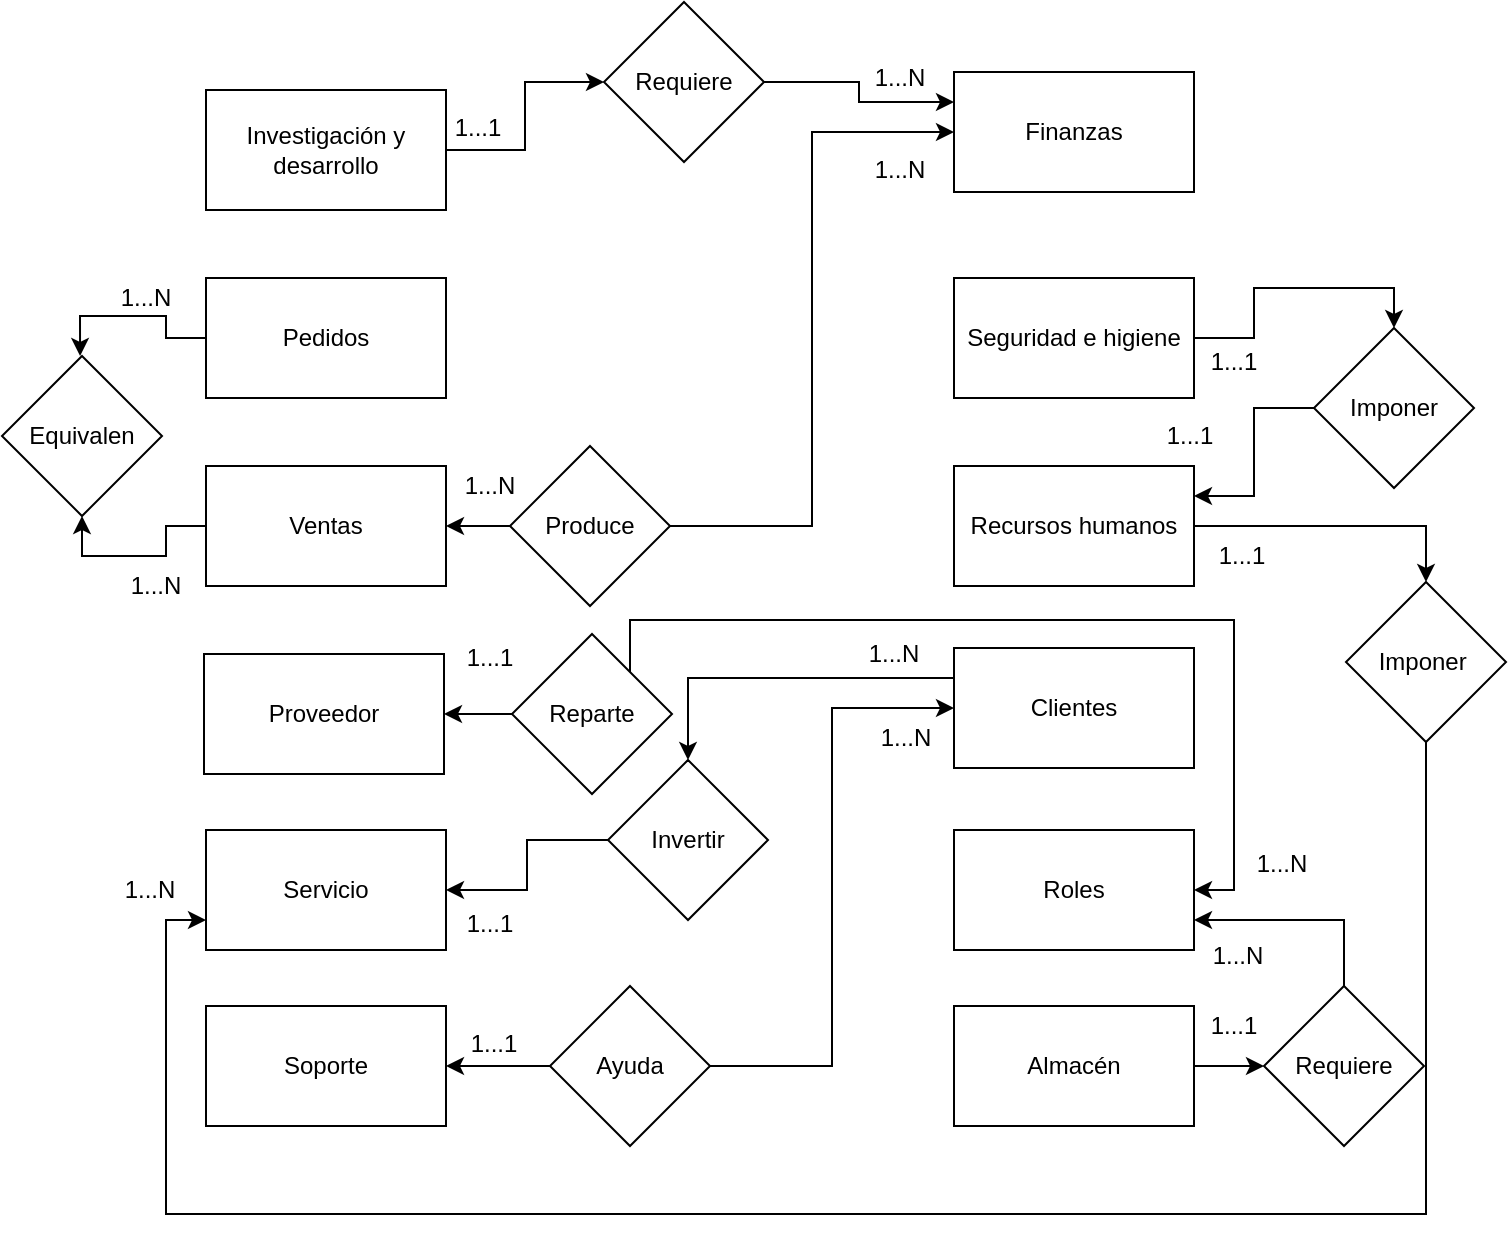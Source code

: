 <mxfile version="24.8.4">
  <diagram name="Página-1" id="Z0EjMtKeNHE4B5be9rgi">
    <mxGraphModel dx="2474" dy="1146" grid="0" gridSize="10" guides="1" tooltips="1" connect="1" arrows="1" fold="1" page="0" pageScale="1" pageWidth="827" pageHeight="1169" math="0" shadow="0">
      <root>
        <mxCell id="0" />
        <mxCell id="1" parent="0" />
        <mxCell id="jazVAWqanvkSrszFiPk0-11" style="edgeStyle=orthogonalEdgeStyle;rounded=0;orthogonalLoop=1;jettySize=auto;html=1;exitX=1;exitY=0.5;exitDx=0;exitDy=0;entryX=0;entryY=0.5;entryDx=0;entryDy=0;" edge="1" parent="1" source="A_3oXMYBXFG87ShGA-KE-1" target="jazVAWqanvkSrszFiPk0-10">
          <mxGeometry relative="1" as="geometry" />
        </mxCell>
        <mxCell id="A_3oXMYBXFG87ShGA-KE-1" value="Investigación y desarrollo" style="rounded=0;whiteSpace=wrap;html=1;" parent="1" vertex="1">
          <mxGeometry x="-457" y="-8" width="120" height="60" as="geometry" />
        </mxCell>
        <mxCell id="A_3oXMYBXFG87ShGA-KE-2" value="Pedidos" style="rounded=0;whiteSpace=wrap;html=1;" parent="1" vertex="1">
          <mxGeometry x="-457" y="86" width="120" height="60" as="geometry" />
        </mxCell>
        <mxCell id="gKCFeulcBhqecy7oDubD-19" style="edgeStyle=orthogonalEdgeStyle;rounded=0;orthogonalLoop=1;jettySize=auto;html=1;exitX=0;exitY=0.5;exitDx=0;exitDy=0;entryX=0.5;entryY=1;entryDx=0;entryDy=0;" parent="1" source="A_3oXMYBXFG87ShGA-KE-3" target="gKCFeulcBhqecy7oDubD-17" edge="1">
          <mxGeometry relative="1" as="geometry" />
        </mxCell>
        <mxCell id="A_3oXMYBXFG87ShGA-KE-3" value="Ventas" style="rounded=0;whiteSpace=wrap;html=1;" parent="1" vertex="1">
          <mxGeometry x="-457" y="180" width="120" height="60" as="geometry" />
        </mxCell>
        <mxCell id="A_3oXMYBXFG87ShGA-KE-4" value="Proveedor" style="rounded=0;whiteSpace=wrap;html=1;" parent="1" vertex="1">
          <mxGeometry x="-458" y="274" width="120" height="60" as="geometry" />
        </mxCell>
        <mxCell id="A_3oXMYBXFG87ShGA-KE-5" value="Servicio" style="rounded=0;whiteSpace=wrap;html=1;" parent="1" vertex="1">
          <mxGeometry x="-457" y="362" width="120" height="60" as="geometry" />
        </mxCell>
        <mxCell id="A_3oXMYBXFG87ShGA-KE-6" value="Soporte" style="rounded=0;whiteSpace=wrap;html=1;" parent="1" vertex="1">
          <mxGeometry x="-457" y="450" width="120" height="60" as="geometry" />
        </mxCell>
        <mxCell id="A_3oXMYBXFG87ShGA-KE-7" value="Finanzas" style="rounded=0;whiteSpace=wrap;html=1;" parent="1" vertex="1">
          <mxGeometry x="-83" y="-17" width="120" height="60" as="geometry" />
        </mxCell>
        <mxCell id="jazVAWqanvkSrszFiPk0-15" style="edgeStyle=orthogonalEdgeStyle;rounded=0;orthogonalLoop=1;jettySize=auto;html=1;exitX=1;exitY=0.5;exitDx=0;exitDy=0;entryX=0.5;entryY=0;entryDx=0;entryDy=0;" edge="1" parent="1" source="gKCFeulcBhqecy7oDubD-1" target="jazVAWqanvkSrszFiPk0-13">
          <mxGeometry relative="1" as="geometry" />
        </mxCell>
        <mxCell id="gKCFeulcBhqecy7oDubD-1" value="Seguridad e higiene" style="rounded=0;whiteSpace=wrap;html=1;" parent="1" vertex="1">
          <mxGeometry x="-83" y="86" width="120" height="60" as="geometry" />
        </mxCell>
        <mxCell id="jazVAWqanvkSrszFiPk0-5" style="edgeStyle=orthogonalEdgeStyle;rounded=0;orthogonalLoop=1;jettySize=auto;html=1;exitX=1;exitY=0.5;exitDx=0;exitDy=0;entryX=0.5;entryY=0;entryDx=0;entryDy=0;" edge="1" parent="1" source="gKCFeulcBhqecy7oDubD-2" target="jazVAWqanvkSrszFiPk0-4">
          <mxGeometry relative="1" as="geometry" />
        </mxCell>
        <mxCell id="gKCFeulcBhqecy7oDubD-2" value="Recursos humanos" style="rounded=0;whiteSpace=wrap;html=1;" parent="1" vertex="1">
          <mxGeometry x="-83" y="180" width="120" height="60" as="geometry" />
        </mxCell>
        <mxCell id="jazVAWqanvkSrszFiPk0-2" style="edgeStyle=orthogonalEdgeStyle;rounded=0;orthogonalLoop=1;jettySize=auto;html=1;exitX=0;exitY=0.25;exitDx=0;exitDy=0;entryX=0.5;entryY=0;entryDx=0;entryDy=0;" edge="1" parent="1" source="gKCFeulcBhqecy7oDubD-3" target="jazVAWqanvkSrszFiPk0-1">
          <mxGeometry relative="1" as="geometry" />
        </mxCell>
        <mxCell id="gKCFeulcBhqecy7oDubD-3" value="Clientes" style="rounded=0;whiteSpace=wrap;html=1;" parent="1" vertex="1">
          <mxGeometry x="-83" y="271" width="120" height="60" as="geometry" />
        </mxCell>
        <mxCell id="gKCFeulcBhqecy7oDubD-4" value="Roles" style="rounded=0;whiteSpace=wrap;html=1;" parent="1" vertex="1">
          <mxGeometry x="-83" y="362" width="120" height="60" as="geometry" />
        </mxCell>
        <mxCell id="jazVAWqanvkSrszFiPk0-19" style="edgeStyle=orthogonalEdgeStyle;rounded=0;orthogonalLoop=1;jettySize=auto;html=1;exitX=1;exitY=0.5;exitDx=0;exitDy=0;entryX=0;entryY=0.5;entryDx=0;entryDy=0;" edge="1" parent="1" source="gKCFeulcBhqecy7oDubD-5" target="jazVAWqanvkSrszFiPk0-16">
          <mxGeometry relative="1" as="geometry" />
        </mxCell>
        <mxCell id="gKCFeulcBhqecy7oDubD-5" value="Almacén" style="rounded=0;whiteSpace=wrap;html=1;" parent="1" vertex="1">
          <mxGeometry x="-83" y="450" width="120" height="60" as="geometry" />
        </mxCell>
        <mxCell id="gKCFeulcBhqecy7oDubD-7" style="edgeStyle=orthogonalEdgeStyle;rounded=0;orthogonalLoop=1;jettySize=auto;html=1;exitX=1;exitY=0.5;exitDx=0;exitDy=0;entryX=0;entryY=0.5;entryDx=0;entryDy=0;" parent="1" source="gKCFeulcBhqecy7oDubD-6" target="gKCFeulcBhqecy7oDubD-3" edge="1">
          <mxGeometry relative="1" as="geometry" />
        </mxCell>
        <mxCell id="gKCFeulcBhqecy7oDubD-8" style="edgeStyle=orthogonalEdgeStyle;rounded=0;orthogonalLoop=1;jettySize=auto;html=1;exitX=0;exitY=0.5;exitDx=0;exitDy=0;entryX=1;entryY=0.5;entryDx=0;entryDy=0;" parent="1" source="gKCFeulcBhqecy7oDubD-6" target="A_3oXMYBXFG87ShGA-KE-6" edge="1">
          <mxGeometry relative="1" as="geometry" />
        </mxCell>
        <mxCell id="gKCFeulcBhqecy7oDubD-6" value="Ayuda" style="rhombus;whiteSpace=wrap;html=1;" parent="1" vertex="1">
          <mxGeometry x="-285" y="440" width="80" height="80" as="geometry" />
        </mxCell>
        <mxCell id="gKCFeulcBhqecy7oDubD-16" style="edgeStyle=orthogonalEdgeStyle;rounded=0;orthogonalLoop=1;jettySize=auto;html=1;exitX=1;exitY=0.5;exitDx=0;exitDy=0;entryX=1;entryY=0.5;entryDx=0;entryDy=0;" parent="1" source="gKCFeulcBhqecy7oDubD-9" target="gKCFeulcBhqecy7oDubD-4" edge="1">
          <mxGeometry relative="1" as="geometry">
            <Array as="points">
              <mxPoint x="-245" y="257" />
              <mxPoint x="57" y="257" />
              <mxPoint x="57" y="392" />
            </Array>
          </mxGeometry>
        </mxCell>
        <mxCell id="jazVAWqanvkSrszFiPk0-21" style="edgeStyle=orthogonalEdgeStyle;rounded=0;orthogonalLoop=1;jettySize=auto;html=1;exitX=0;exitY=0.5;exitDx=0;exitDy=0;entryX=1;entryY=0.5;entryDx=0;entryDy=0;" edge="1" parent="1" source="gKCFeulcBhqecy7oDubD-9" target="A_3oXMYBXFG87ShGA-KE-4">
          <mxGeometry relative="1" as="geometry" />
        </mxCell>
        <mxCell id="gKCFeulcBhqecy7oDubD-9" value="Reparte" style="rhombus;whiteSpace=wrap;html=1;" parent="1" vertex="1">
          <mxGeometry x="-304" y="264" width="80" height="80" as="geometry" />
        </mxCell>
        <mxCell id="gKCFeulcBhqecy7oDubD-13" style="edgeStyle=orthogonalEdgeStyle;rounded=0;orthogonalLoop=1;jettySize=auto;html=1;exitX=1;exitY=0.5;exitDx=0;exitDy=0;entryX=0;entryY=0.5;entryDx=0;entryDy=0;" parent="1" source="gKCFeulcBhqecy7oDubD-12" target="A_3oXMYBXFG87ShGA-KE-7" edge="1">
          <mxGeometry relative="1" as="geometry" />
        </mxCell>
        <mxCell id="gKCFeulcBhqecy7oDubD-14" style="edgeStyle=orthogonalEdgeStyle;rounded=0;orthogonalLoop=1;jettySize=auto;html=1;exitX=0;exitY=0.5;exitDx=0;exitDy=0;entryX=1;entryY=0.5;entryDx=0;entryDy=0;" parent="1" source="gKCFeulcBhqecy7oDubD-12" target="A_3oXMYBXFG87ShGA-KE-3" edge="1">
          <mxGeometry relative="1" as="geometry" />
        </mxCell>
        <mxCell id="gKCFeulcBhqecy7oDubD-12" value="Produce" style="rhombus;whiteSpace=wrap;html=1;" parent="1" vertex="1">
          <mxGeometry x="-305" y="170" width="80" height="80" as="geometry" />
        </mxCell>
        <mxCell id="gKCFeulcBhqecy7oDubD-17" value="Equivalen" style="rhombus;whiteSpace=wrap;html=1;" parent="1" vertex="1">
          <mxGeometry x="-559" y="125" width="80" height="80" as="geometry" />
        </mxCell>
        <mxCell id="jazVAWqanvkSrszFiPk0-3" style="edgeStyle=orthogonalEdgeStyle;rounded=0;orthogonalLoop=1;jettySize=auto;html=1;exitX=0;exitY=0.5;exitDx=0;exitDy=0;entryX=1;entryY=0.5;entryDx=0;entryDy=0;" edge="1" parent="1" source="jazVAWqanvkSrszFiPk0-1" target="A_3oXMYBXFG87ShGA-KE-5">
          <mxGeometry relative="1" as="geometry" />
        </mxCell>
        <mxCell id="jazVAWqanvkSrszFiPk0-1" value="Invertir" style="rhombus;whiteSpace=wrap;html=1;" vertex="1" parent="1">
          <mxGeometry x="-256" y="327" width="80" height="80" as="geometry" />
        </mxCell>
        <mxCell id="jazVAWqanvkSrszFiPk0-6" style="edgeStyle=orthogonalEdgeStyle;rounded=0;orthogonalLoop=1;jettySize=auto;html=1;exitX=0.5;exitY=1;exitDx=0;exitDy=0;entryX=0;entryY=0.75;entryDx=0;entryDy=0;" edge="1" parent="1" source="jazVAWqanvkSrszFiPk0-4" target="A_3oXMYBXFG87ShGA-KE-5">
          <mxGeometry relative="1" as="geometry">
            <Array as="points">
              <mxPoint x="153" y="554" />
              <mxPoint x="-477" y="554" />
              <mxPoint x="-477" y="407" />
            </Array>
          </mxGeometry>
        </mxCell>
        <mxCell id="jazVAWqanvkSrszFiPk0-4" value="Imponer&amp;nbsp;" style="rhombus;whiteSpace=wrap;html=1;" vertex="1" parent="1">
          <mxGeometry x="113" y="238" width="80" height="80" as="geometry" />
        </mxCell>
        <mxCell id="jazVAWqanvkSrszFiPk0-8" style="edgeStyle=orthogonalEdgeStyle;rounded=0;orthogonalLoop=1;jettySize=auto;html=1;exitX=0;exitY=0.5;exitDx=0;exitDy=0;entryX=0.488;entryY=0;entryDx=0;entryDy=0;entryPerimeter=0;" edge="1" parent="1" source="A_3oXMYBXFG87ShGA-KE-2" target="gKCFeulcBhqecy7oDubD-17">
          <mxGeometry relative="1" as="geometry" />
        </mxCell>
        <mxCell id="jazVAWqanvkSrszFiPk0-12" style="edgeStyle=orthogonalEdgeStyle;rounded=0;orthogonalLoop=1;jettySize=auto;html=1;exitX=1;exitY=0.5;exitDx=0;exitDy=0;entryX=0;entryY=0.25;entryDx=0;entryDy=0;" edge="1" parent="1" source="jazVAWqanvkSrszFiPk0-10" target="A_3oXMYBXFG87ShGA-KE-7">
          <mxGeometry relative="1" as="geometry" />
        </mxCell>
        <mxCell id="jazVAWqanvkSrszFiPk0-10" value="Requiere" style="rhombus;whiteSpace=wrap;html=1;" vertex="1" parent="1">
          <mxGeometry x="-258" y="-52" width="80" height="80" as="geometry" />
        </mxCell>
        <mxCell id="jazVAWqanvkSrszFiPk0-14" style="edgeStyle=orthogonalEdgeStyle;rounded=0;orthogonalLoop=1;jettySize=auto;html=1;exitX=0;exitY=0.5;exitDx=0;exitDy=0;entryX=1;entryY=0.25;entryDx=0;entryDy=0;" edge="1" parent="1" source="jazVAWqanvkSrszFiPk0-13" target="gKCFeulcBhqecy7oDubD-2">
          <mxGeometry relative="1" as="geometry" />
        </mxCell>
        <mxCell id="jazVAWqanvkSrszFiPk0-13" value="Imponer" style="rhombus;whiteSpace=wrap;html=1;" vertex="1" parent="1">
          <mxGeometry x="97" y="111" width="80" height="80" as="geometry" />
        </mxCell>
        <mxCell id="jazVAWqanvkSrszFiPk0-18" style="edgeStyle=orthogonalEdgeStyle;rounded=0;orthogonalLoop=1;jettySize=auto;html=1;exitX=0.5;exitY=0;exitDx=0;exitDy=0;entryX=1;entryY=0.75;entryDx=0;entryDy=0;" edge="1" parent="1" source="jazVAWqanvkSrszFiPk0-16" target="gKCFeulcBhqecy7oDubD-4">
          <mxGeometry relative="1" as="geometry" />
        </mxCell>
        <mxCell id="jazVAWqanvkSrszFiPk0-16" value="Requiere" style="rhombus;whiteSpace=wrap;html=1;" vertex="1" parent="1">
          <mxGeometry x="72" y="440" width="80" height="80" as="geometry" />
        </mxCell>
        <mxCell id="jazVAWqanvkSrszFiPk0-22" value="1...1" style="text;strokeColor=none;align=center;fillColor=none;html=1;verticalAlign=middle;whiteSpace=wrap;rounded=0;" vertex="1" parent="1">
          <mxGeometry x="-351" y="-4" width="60" height="30" as="geometry" />
        </mxCell>
        <mxCell id="jazVAWqanvkSrszFiPk0-23" value="1...N" style="text;strokeColor=none;align=center;fillColor=none;html=1;verticalAlign=middle;whiteSpace=wrap;rounded=0;" vertex="1" parent="1">
          <mxGeometry x="-140" y="-29" width="60" height="30" as="geometry" />
        </mxCell>
        <mxCell id="jazVAWqanvkSrszFiPk0-24" value="1...N" style="text;strokeColor=none;align=center;fillColor=none;html=1;verticalAlign=middle;whiteSpace=wrap;rounded=0;" vertex="1" parent="1">
          <mxGeometry x="-517" y="81" width="60" height="30" as="geometry" />
        </mxCell>
        <mxCell id="jazVAWqanvkSrszFiPk0-25" value="1...N" style="text;strokeColor=none;align=center;fillColor=none;html=1;verticalAlign=middle;whiteSpace=wrap;rounded=0;" vertex="1" parent="1">
          <mxGeometry x="-512" y="225" width="60" height="30" as="geometry" />
        </mxCell>
        <mxCell id="jazVAWqanvkSrszFiPk0-26" value="1...N" style="text;strokeColor=none;align=center;fillColor=none;html=1;verticalAlign=middle;whiteSpace=wrap;rounded=0;" vertex="1" parent="1">
          <mxGeometry x="-345" y="175" width="60" height="30" as="geometry" />
        </mxCell>
        <mxCell id="jazVAWqanvkSrszFiPk0-27" value="1...N" style="text;strokeColor=none;align=center;fillColor=none;html=1;verticalAlign=middle;whiteSpace=wrap;rounded=0;" vertex="1" parent="1">
          <mxGeometry x="-140" y="17" width="60" height="30" as="geometry" />
        </mxCell>
        <mxCell id="jazVAWqanvkSrszFiPk0-31" value="1...1" style="text;strokeColor=none;align=center;fillColor=none;html=1;verticalAlign=middle;whiteSpace=wrap;rounded=0;" vertex="1" parent="1">
          <mxGeometry x="27" y="113" width="60" height="30" as="geometry" />
        </mxCell>
        <mxCell id="jazVAWqanvkSrszFiPk0-32" value="1...1" style="text;strokeColor=none;align=center;fillColor=none;html=1;verticalAlign=middle;whiteSpace=wrap;rounded=0;" vertex="1" parent="1">
          <mxGeometry x="5" y="150" width="60" height="30" as="geometry" />
        </mxCell>
        <mxCell id="jazVAWqanvkSrszFiPk0-33" value="1...1" style="text;strokeColor=none;align=center;fillColor=none;html=1;verticalAlign=middle;whiteSpace=wrap;rounded=0;" vertex="1" parent="1">
          <mxGeometry x="31" y="210" width="60" height="30" as="geometry" />
        </mxCell>
        <mxCell id="jazVAWqanvkSrszFiPk0-34" value="1...N" style="text;strokeColor=none;align=center;fillColor=none;html=1;verticalAlign=middle;whiteSpace=wrap;rounded=0;" vertex="1" parent="1">
          <mxGeometry x="-515" y="377" width="60" height="30" as="geometry" />
        </mxCell>
        <mxCell id="jazVAWqanvkSrszFiPk0-35" value="1...1" style="text;strokeColor=none;align=center;fillColor=none;html=1;verticalAlign=middle;whiteSpace=wrap;rounded=0;" vertex="1" parent="1">
          <mxGeometry x="-345" y="394" width="60" height="30" as="geometry" />
        </mxCell>
        <mxCell id="jazVAWqanvkSrszFiPk0-36" value="1...N" style="text;strokeColor=none;align=center;fillColor=none;html=1;verticalAlign=middle;whiteSpace=wrap;rounded=0;" vertex="1" parent="1">
          <mxGeometry x="-143" y="259" width="60" height="30" as="geometry" />
        </mxCell>
        <mxCell id="jazVAWqanvkSrszFiPk0-37" value="1...1" style="text;strokeColor=none;align=center;fillColor=none;html=1;verticalAlign=middle;whiteSpace=wrap;rounded=0;" vertex="1" parent="1">
          <mxGeometry x="-343" y="454" width="60" height="30" as="geometry" />
        </mxCell>
        <mxCell id="jazVAWqanvkSrszFiPk0-38" value="1...N" style="text;strokeColor=none;align=center;fillColor=none;html=1;verticalAlign=middle;whiteSpace=wrap;rounded=0;" vertex="1" parent="1">
          <mxGeometry x="-137" y="301" width="60" height="30" as="geometry" />
        </mxCell>
        <mxCell id="jazVAWqanvkSrszFiPk0-39" value="1...1" style="text;strokeColor=none;align=center;fillColor=none;html=1;verticalAlign=middle;whiteSpace=wrap;rounded=0;" vertex="1" parent="1">
          <mxGeometry x="-345" y="261" width="60" height="30" as="geometry" />
        </mxCell>
        <mxCell id="jazVAWqanvkSrszFiPk0-40" value="1...N" style="text;strokeColor=none;align=center;fillColor=none;html=1;verticalAlign=middle;whiteSpace=wrap;rounded=0;" vertex="1" parent="1">
          <mxGeometry x="51" y="364" width="60" height="30" as="geometry" />
        </mxCell>
        <mxCell id="jazVAWqanvkSrszFiPk0-41" value="1...1" style="text;strokeColor=none;align=center;fillColor=none;html=1;verticalAlign=middle;whiteSpace=wrap;rounded=0;" vertex="1" parent="1">
          <mxGeometry x="27" y="445" width="60" height="30" as="geometry" />
        </mxCell>
        <mxCell id="jazVAWqanvkSrszFiPk0-42" value="1...N" style="text;strokeColor=none;align=center;fillColor=none;html=1;verticalAlign=middle;whiteSpace=wrap;rounded=0;" vertex="1" parent="1">
          <mxGeometry x="29" y="410" width="60" height="30" as="geometry" />
        </mxCell>
      </root>
    </mxGraphModel>
  </diagram>
</mxfile>
